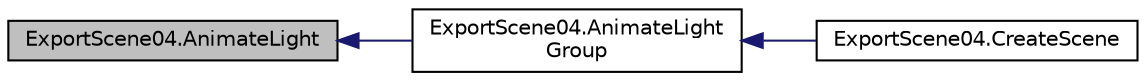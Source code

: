 digraph "ExportScene04.AnimateLight"
{
  edge [fontname="Helvetica",fontsize="10",labelfontname="Helvetica",labelfontsize="10"];
  node [fontname="Helvetica",fontsize="10",shape=record];
  rankdir="LR";
  Node7 [label="ExportScene04.AnimateLight",height=0.2,width=0.4,color="black", fillcolor="grey75", style="filled", fontcolor="black"];
  Node7 -> Node8 [dir="back",color="midnightblue",fontsize="10",style="solid",fontname="Helvetica"];
  Node8 [label="ExportScene04.AnimateLight\lGroup",height=0.2,width=0.4,color="black", fillcolor="white", style="filled",URL="$namespace_export_scene04.html#ac899932cc8680a48e3556538129d8e1d"];
  Node8 -> Node9 [dir="back",color="midnightblue",fontsize="10",style="solid",fontname="Helvetica"];
  Node9 [label="ExportScene04.CreateScene",height=0.2,width=0.4,color="black", fillcolor="white", style="filled",URL="$namespace_export_scene04.html#a7e8f386cc2dcb6e596b141e4b80eff56"];
}
